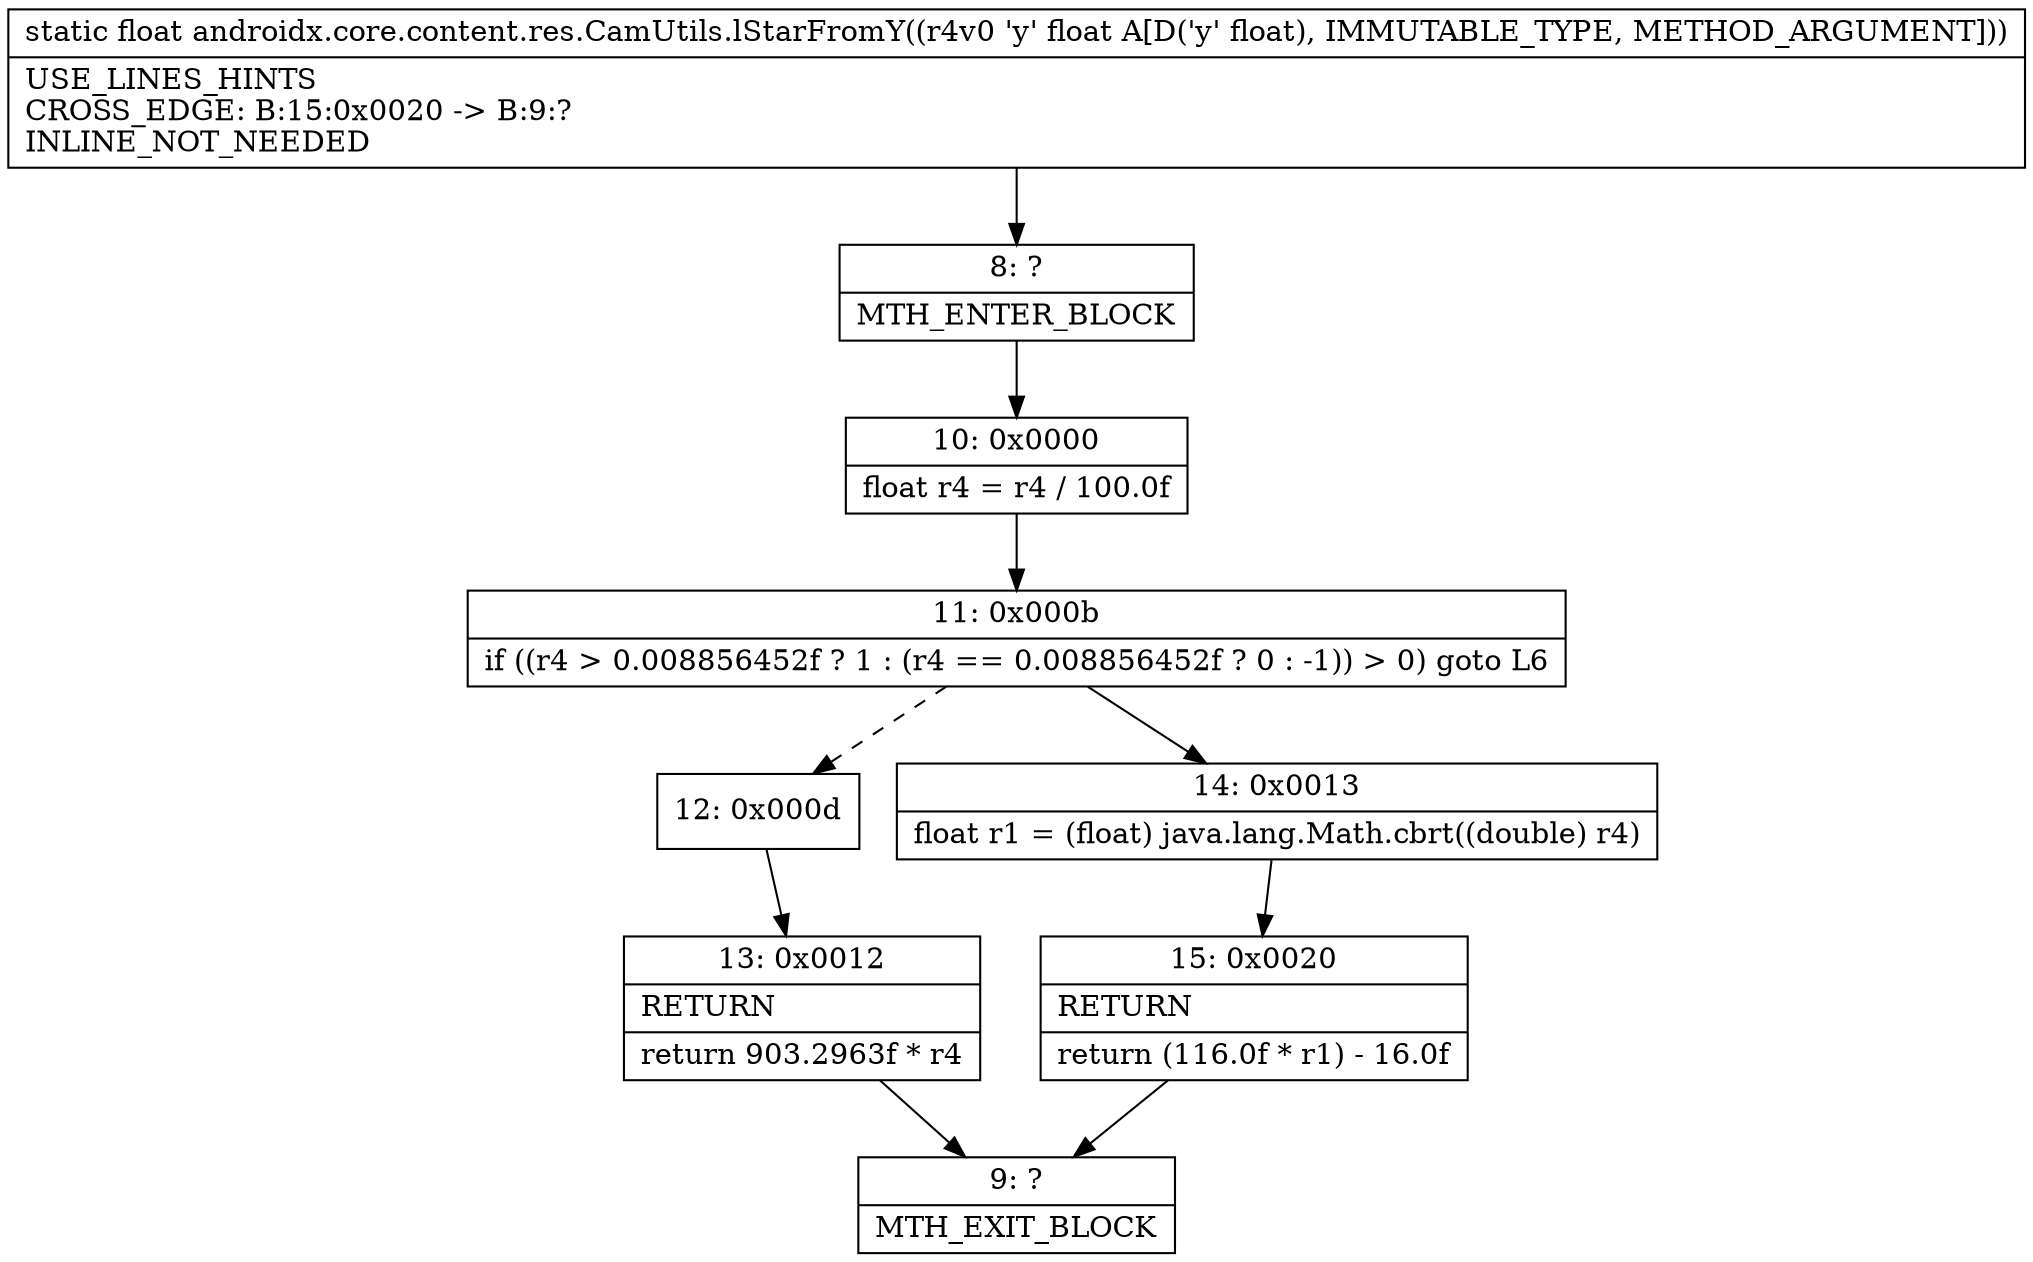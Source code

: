 digraph "CFG forandroidx.core.content.res.CamUtils.lStarFromY(F)F" {
Node_8 [shape=record,label="{8\:\ ?|MTH_ENTER_BLOCK\l}"];
Node_10 [shape=record,label="{10\:\ 0x0000|float r4 = r4 \/ 100.0f\l}"];
Node_11 [shape=record,label="{11\:\ 0x000b|if ((r4 \> 0.008856452f ? 1 : (r4 == 0.008856452f ? 0 : \-1)) \> 0) goto L6\l}"];
Node_12 [shape=record,label="{12\:\ 0x000d}"];
Node_13 [shape=record,label="{13\:\ 0x0012|RETURN\l|return 903.2963f * r4\l}"];
Node_9 [shape=record,label="{9\:\ ?|MTH_EXIT_BLOCK\l}"];
Node_14 [shape=record,label="{14\:\ 0x0013|float r1 = (float) java.lang.Math.cbrt((double) r4)\l}"];
Node_15 [shape=record,label="{15\:\ 0x0020|RETURN\l|return (116.0f * r1) \- 16.0f\l}"];
MethodNode[shape=record,label="{static float androidx.core.content.res.CamUtils.lStarFromY((r4v0 'y' float A[D('y' float), IMMUTABLE_TYPE, METHOD_ARGUMENT]))  | USE_LINES_HINTS\lCROSS_EDGE: B:15:0x0020 \-\> B:9:?\lINLINE_NOT_NEEDED\l}"];
MethodNode -> Node_8;Node_8 -> Node_10;
Node_10 -> Node_11;
Node_11 -> Node_12[style=dashed];
Node_11 -> Node_14;
Node_12 -> Node_13;
Node_13 -> Node_9;
Node_14 -> Node_15;
Node_15 -> Node_9;
}

